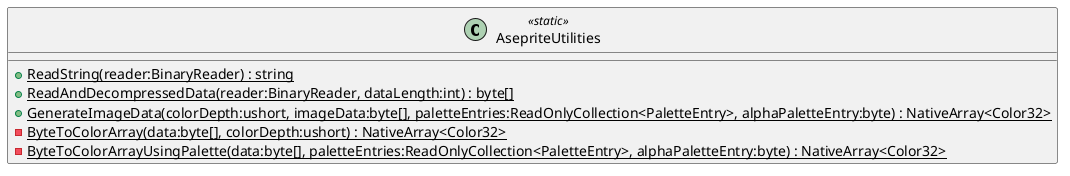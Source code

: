 @startuml
class AsepriteUtilities <<static>> {
    + {static} ReadString(reader:BinaryReader) : string
    + {static} ReadAndDecompressedData(reader:BinaryReader, dataLength:int) : byte[]
    + {static} GenerateImageData(colorDepth:ushort, imageData:byte[], paletteEntries:ReadOnlyCollection<PaletteEntry>, alphaPaletteEntry:byte) : NativeArray<Color32>
    {static} - ByteToColorArray(data:byte[], colorDepth:ushort) : NativeArray<Color32>
    {static} - ByteToColorArrayUsingPalette(data:byte[], paletteEntries:ReadOnlyCollection<PaletteEntry>, alphaPaletteEntry:byte) : NativeArray<Color32>
}
@enduml
